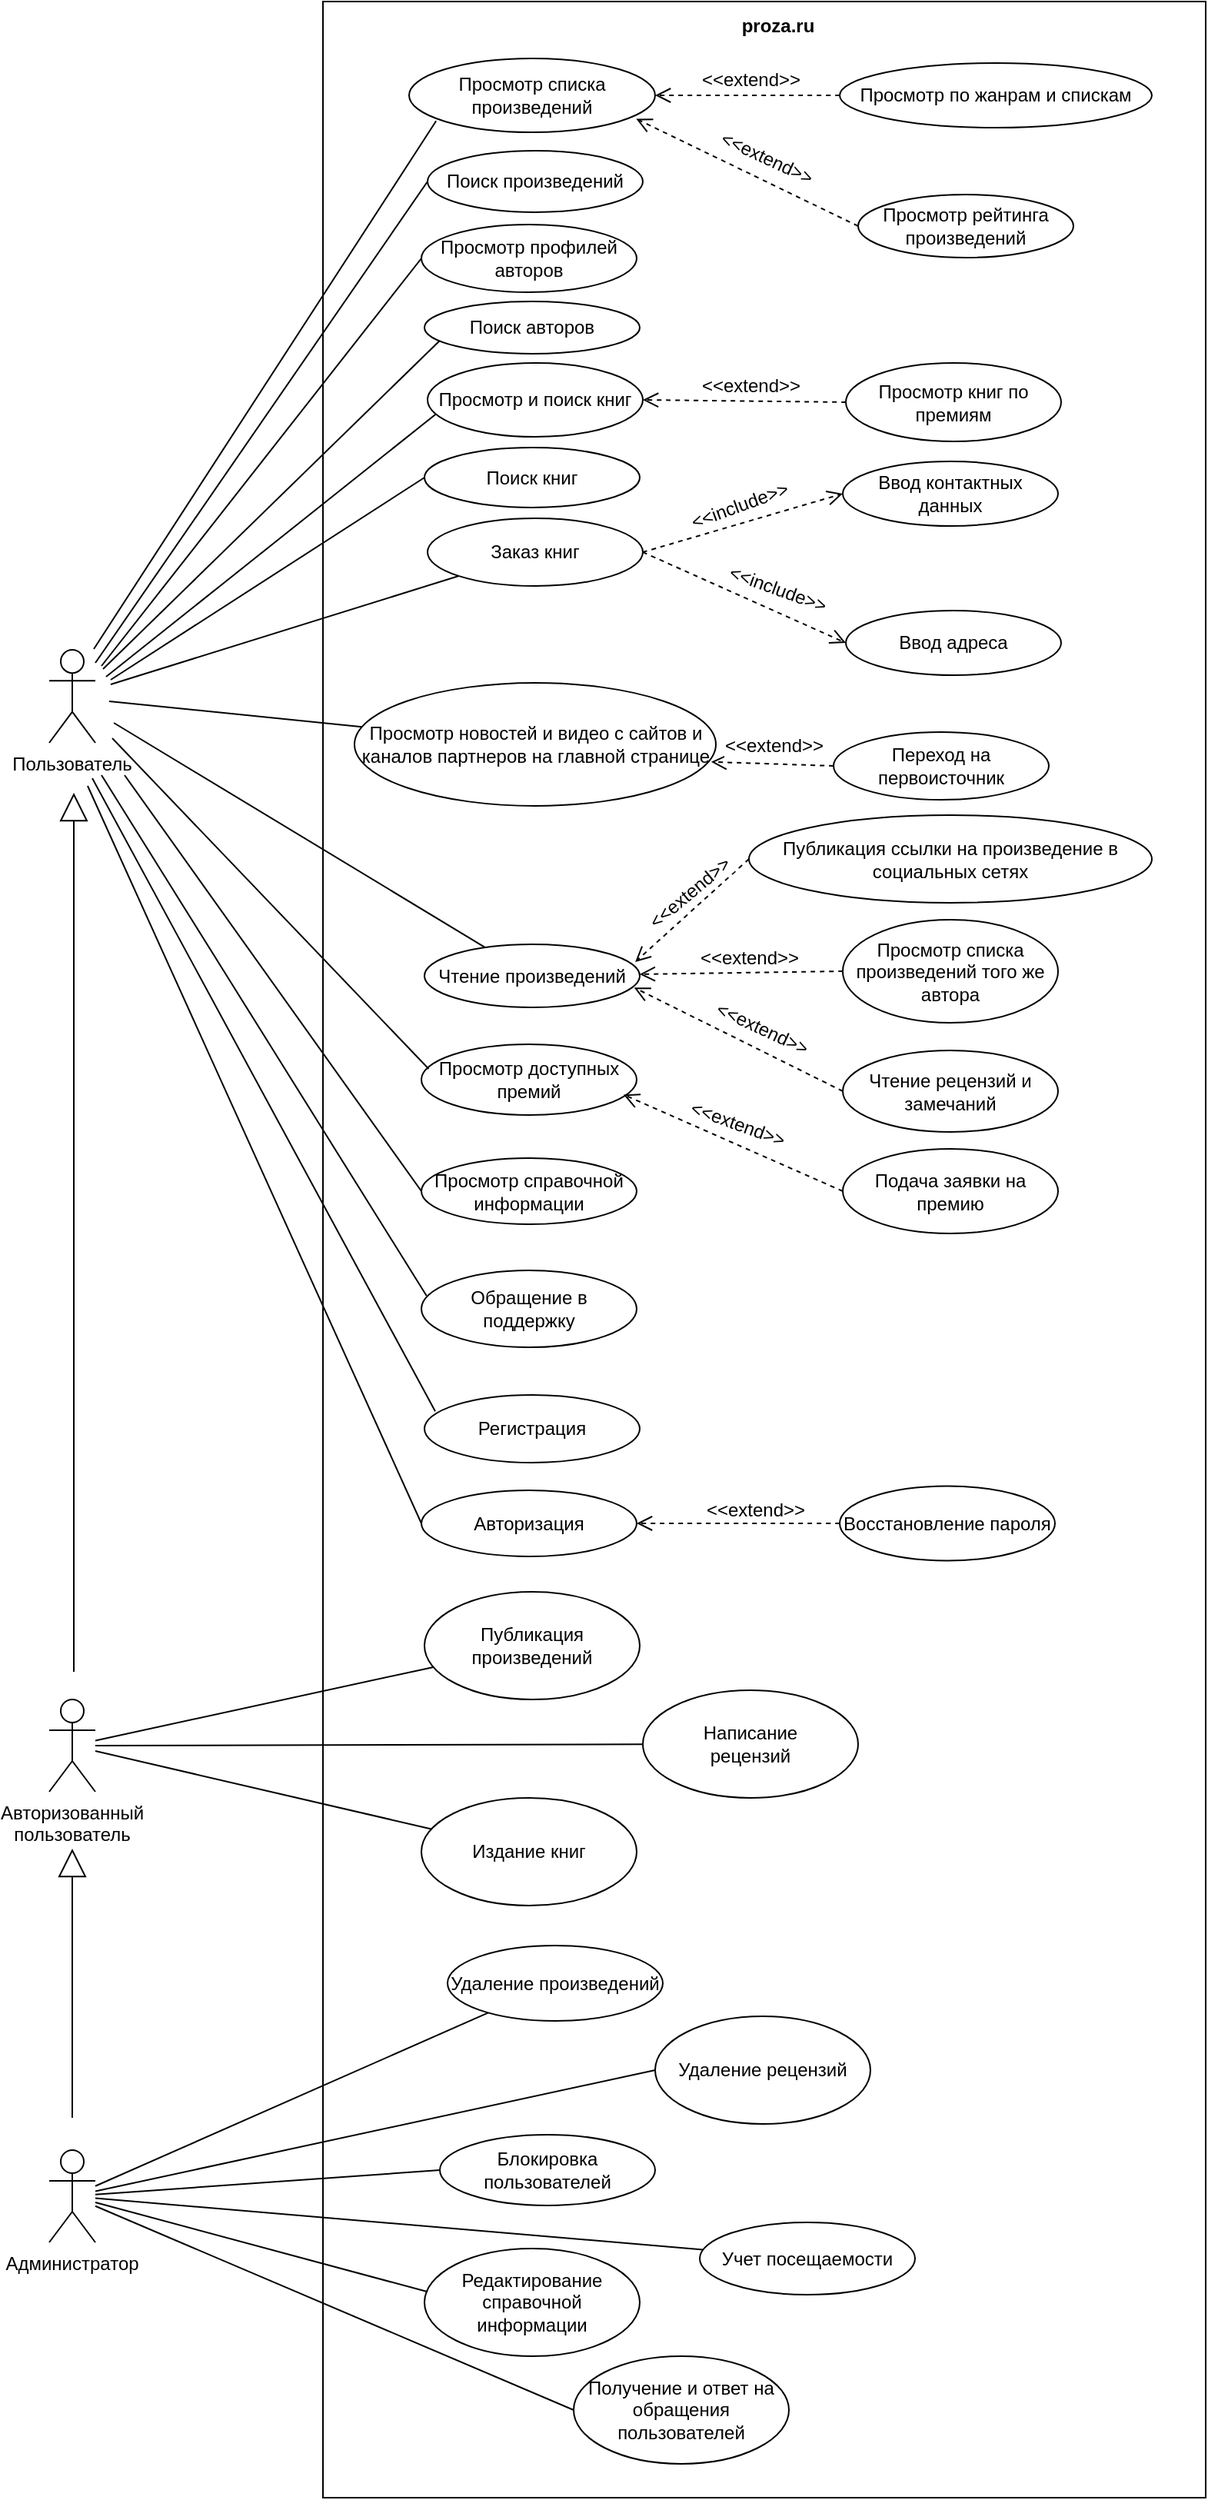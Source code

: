 <mxfile version="24.0.1" type="device">
  <diagram name="Страница — 1" id="JO36pzRj2_gK4qgUishE">
    <mxGraphModel dx="1002" dy="975" grid="0" gridSize="10" guides="1" tooltips="1" connect="1" arrows="1" fold="1" page="0" pageScale="1" pageWidth="827" pageHeight="1169" math="0" shadow="0">
      <root>
        <mxCell id="0" />
        <mxCell id="1" parent="0" />
        <mxCell id="spKhTgZMncL9TiQ3qz7_-2" value="" style="html=1;whiteSpace=wrap;fontSize=12;" parent="1" vertex="1">
          <mxGeometry x="231" y="-37" width="574" height="1623" as="geometry" />
        </mxCell>
        <mxCell id="spKhTgZMncL9TiQ3qz7_-3" value="proza.ru" style="text;align=center;fontStyle=1;verticalAlign=middle;spacingLeft=3;spacingRight=3;strokeColor=none;rotatable=0;points=[[0,0.5],[1,0.5]];portConstraint=eastwest;html=1;fontSize=12;whiteSpace=wrap;" parent="1" vertex="1">
          <mxGeometry x="486.5" y="-34" width="80" height="26" as="geometry" />
        </mxCell>
        <mxCell id="spKhTgZMncL9TiQ3qz7_-84" style="edgeStyle=none;curved=1;rounded=0;orthogonalLoop=1;jettySize=auto;html=1;fontSize=12;startSize=8;endSize=8;endArrow=none;endFill=0;" parent="1" source="spKhTgZMncL9TiQ3qz7_-4" target="spKhTgZMncL9TiQ3qz7_-56" edge="1">
          <mxGeometry relative="1" as="geometry" />
        </mxCell>
        <mxCell id="spKhTgZMncL9TiQ3qz7_-85" style="edgeStyle=none;curved=1;rounded=0;orthogonalLoop=1;jettySize=auto;html=1;entryX=0;entryY=0.5;entryDx=0;entryDy=0;fontSize=12;startSize=8;endSize=8;endArrow=none;endFill=0;" parent="1" source="spKhTgZMncL9TiQ3qz7_-4" target="spKhTgZMncL9TiQ3qz7_-57" edge="1">
          <mxGeometry relative="1" as="geometry" />
        </mxCell>
        <mxCell id="spKhTgZMncL9TiQ3qz7_-87" style="edgeStyle=none;curved=1;rounded=0;orthogonalLoop=1;jettySize=auto;html=1;fontSize=12;startSize=8;endSize=8;endArrow=none;endFill=0;" parent="1" source="spKhTgZMncL9TiQ3qz7_-4" target="spKhTgZMncL9TiQ3qz7_-59" edge="1">
          <mxGeometry relative="1" as="geometry" />
        </mxCell>
        <mxCell id="spKhTgZMncL9TiQ3qz7_-89" style="edgeStyle=none;curved=1;rounded=0;orthogonalLoop=1;jettySize=auto;html=1;entryX=0;entryY=0.5;entryDx=0;entryDy=0;fontSize=12;startSize=8;endSize=8;endArrow=none;endFill=0;" parent="1" source="spKhTgZMncL9TiQ3qz7_-4" target="spKhTgZMncL9TiQ3qz7_-61" edge="1">
          <mxGeometry relative="1" as="geometry" />
        </mxCell>
        <mxCell id="spKhTgZMncL9TiQ3qz7_-4" value="Администратор" style="shape=umlActor;verticalLabelPosition=bottom;verticalAlign=top;html=1;fontSize=12;whiteSpace=wrap;" parent="1" vertex="1">
          <mxGeometry x="53" y="1360" width="30" height="60" as="geometry" />
        </mxCell>
        <mxCell id="spKhTgZMncL9TiQ3qz7_-81" style="edgeStyle=none;curved=1;rounded=0;orthogonalLoop=1;jettySize=auto;html=1;fontSize=12;startSize=8;endSize=8;endArrow=none;endFill=0;" parent="1" source="spKhTgZMncL9TiQ3qz7_-5" target="spKhTgZMncL9TiQ3qz7_-53" edge="1">
          <mxGeometry relative="1" as="geometry" />
        </mxCell>
        <mxCell id="spKhTgZMncL9TiQ3qz7_-82" style="edgeStyle=none;curved=1;rounded=0;orthogonalLoop=1;jettySize=auto;html=1;fontSize=12;startSize=8;endSize=8;endArrow=none;endFill=0;" parent="1" source="spKhTgZMncL9TiQ3qz7_-5" target="spKhTgZMncL9TiQ3qz7_-54" edge="1">
          <mxGeometry relative="1" as="geometry" />
        </mxCell>
        <mxCell id="spKhTgZMncL9TiQ3qz7_-83" style="edgeStyle=none;curved=1;rounded=0;orthogonalLoop=1;jettySize=auto;html=1;fontSize=12;startSize=8;endSize=8;endArrow=none;endFill=0;" parent="1" source="spKhTgZMncL9TiQ3qz7_-5" target="spKhTgZMncL9TiQ3qz7_-55" edge="1">
          <mxGeometry relative="1" as="geometry" />
        </mxCell>
        <mxCell id="spKhTgZMncL9TiQ3qz7_-5" value="Авторизованный&lt;br style=&quot;font-size: 12px;&quot;&gt;пользователь" style="shape=umlActor;verticalLabelPosition=bottom;verticalAlign=top;html=1;fontSize=12;whiteSpace=wrap;" parent="1" vertex="1">
          <mxGeometry x="53" y="1067" width="30" height="60" as="geometry" />
        </mxCell>
        <mxCell id="spKhTgZMncL9TiQ3qz7_-69" style="edgeStyle=none;curved=1;rounded=0;orthogonalLoop=1;jettySize=auto;html=1;fontSize=12;startSize=8;endSize=8;endArrow=none;endFill=0;" parent="1" target="spKhTgZMncL9TiQ3qz7_-42" edge="1">
          <mxGeometry relative="1" as="geometry">
            <mxPoint x="92" y="418" as="sourcePoint" />
          </mxGeometry>
        </mxCell>
        <mxCell id="spKhTgZMncL9TiQ3qz7_-70" style="edgeStyle=none;curved=1;rounded=0;orthogonalLoop=1;jettySize=auto;html=1;fontSize=12;startSize=8;endSize=8;endArrow=none;endFill=0;" parent="1" target="spKhTgZMncL9TiQ3qz7_-37" edge="1">
          <mxGeometry relative="1" as="geometry">
            <mxPoint x="93" y="407" as="sourcePoint" />
          </mxGeometry>
        </mxCell>
        <mxCell id="spKhTgZMncL9TiQ3qz7_-72" style="edgeStyle=none;curved=1;rounded=0;orthogonalLoop=1;jettySize=auto;html=1;fontSize=12;startSize=8;endSize=8;endArrow=none;endFill=0;entryX=0.05;entryY=0.667;entryDx=0;entryDy=0;entryPerimeter=0;" parent="1" target="spKhTgZMncL9TiQ3qz7_-35" edge="1">
          <mxGeometry relative="1" as="geometry">
            <mxPoint x="90" y="402" as="sourcePoint" />
          </mxGeometry>
        </mxCell>
        <mxCell id="spKhTgZMncL9TiQ3qz7_-73" style="edgeStyle=none;curved=1;rounded=0;orthogonalLoop=1;jettySize=auto;html=1;fontSize=12;startSize=8;endSize=8;endArrow=none;endFill=0;entryX=0;entryY=0.5;entryDx=0;entryDy=0;" parent="1" target="spKhTgZMncL9TiQ3qz7_-30" edge="1">
          <mxGeometry relative="1" as="geometry">
            <mxPoint x="87" y="395" as="sourcePoint" />
          </mxGeometry>
        </mxCell>
        <mxCell id="spKhTgZMncL9TiQ3qz7_-75" style="edgeStyle=none;curved=1;rounded=0;orthogonalLoop=1;jettySize=auto;html=1;fontSize=12;startSize=8;endSize=8;endArrow=none;endFill=0;" parent="1" target="spKhTgZMncL9TiQ3qz7_-32" edge="1">
          <mxGeometry relative="1" as="geometry">
            <mxPoint x="95" y="432" as="sourcePoint" />
          </mxGeometry>
        </mxCell>
        <mxCell id="spKhTgZMncL9TiQ3qz7_-77" style="edgeStyle=none;curved=1;rounded=0;orthogonalLoop=1;jettySize=auto;html=1;entryX=0;entryY=0.5;entryDx=0;entryDy=0;fontSize=12;startSize=8;endSize=8;endArrow=none;endFill=0;" parent="1" target="spKhTgZMncL9TiQ3qz7_-48" edge="1">
          <mxGeometry relative="1" as="geometry">
            <mxPoint x="102" y="466" as="sourcePoint" />
          </mxGeometry>
        </mxCell>
        <mxCell id="spKhTgZMncL9TiQ3qz7_-80" style="edgeStyle=none;curved=1;rounded=0;orthogonalLoop=1;jettySize=auto;html=1;entryX=0;entryY=0.5;entryDx=0;entryDy=0;fontSize=12;startSize=8;endSize=8;endArrow=none;endFill=0;" parent="1" target="spKhTgZMncL9TiQ3qz7_-21" edge="1">
          <mxGeometry relative="1" as="geometry">
            <mxPoint x="78" y="473" as="sourcePoint" />
          </mxGeometry>
        </mxCell>
        <mxCell id="OfXRXTxxJcmv3w6tyaGp-3" style="rounded=0;orthogonalLoop=1;jettySize=auto;html=1;entryX=0;entryY=0.5;entryDx=0;entryDy=0;endArrow=none;endFill=0;" edge="1" parent="1" source="spKhTgZMncL9TiQ3qz7_-6" target="OfXRXTxxJcmv3w6tyaGp-1">
          <mxGeometry relative="1" as="geometry" />
        </mxCell>
        <mxCell id="OfXRXTxxJcmv3w6tyaGp-4" style="rounded=0;orthogonalLoop=1;jettySize=auto;html=1;entryX=0.07;entryY=0.753;entryDx=0;entryDy=0;endArrow=none;endFill=0;entryPerimeter=0;" edge="1" parent="1" target="OfXRXTxxJcmv3w6tyaGp-2">
          <mxGeometry relative="1" as="geometry">
            <mxPoint x="88" y="397" as="sourcePoint" />
          </mxGeometry>
        </mxCell>
        <mxCell id="OfXRXTxxJcmv3w6tyaGp-6" style="rounded=0;orthogonalLoop=1;jettySize=auto;html=1;entryX=0;entryY=0.5;entryDx=0;entryDy=0;endArrow=none;endFill=0;" edge="1" parent="1" target="OfXRXTxxJcmv3w6tyaGp-5">
          <mxGeometry relative="1" as="geometry">
            <mxPoint x="93" y="404" as="sourcePoint" />
          </mxGeometry>
        </mxCell>
        <mxCell id="spKhTgZMncL9TiQ3qz7_-6" value="Пользователь" style="shape=umlActor;verticalLabelPosition=bottom;verticalAlign=top;html=1;fontSize=12;whiteSpace=wrap;" parent="1" vertex="1">
          <mxGeometry x="53" y="384.5" width="30" height="60.5" as="geometry" />
        </mxCell>
        <mxCell id="spKhTgZMncL9TiQ3qz7_-12" value="" style="endArrow=block;endSize=16;endFill=0;html=1;rounded=0;fontSize=12;curved=1;" parent="1" edge="1">
          <mxGeometry width="160" relative="1" as="geometry">
            <mxPoint x="68" y="1339" as="sourcePoint" />
            <mxPoint x="68" y="1164" as="targetPoint" />
          </mxGeometry>
        </mxCell>
        <mxCell id="spKhTgZMncL9TiQ3qz7_-13" value="" style="endArrow=block;endSize=16;endFill=0;html=1;rounded=0;fontSize=12;curved=1;" parent="1" edge="1">
          <mxGeometry width="160" relative="1" as="geometry">
            <mxPoint x="69" y="1049" as="sourcePoint" />
            <mxPoint x="69" y="477.5" as="targetPoint" />
          </mxGeometry>
        </mxCell>
        <mxCell id="spKhTgZMncL9TiQ3qz7_-17" value="&lt;font style=&quot;font-size: 12px;&quot;&gt;Просмотр списка произведений&lt;/font&gt;" style="ellipse;whiteSpace=wrap;html=1;fontSize=12;" parent="1" vertex="1">
          <mxGeometry x="287" width="160" height="48" as="geometry" />
        </mxCell>
        <mxCell id="spKhTgZMncL9TiQ3qz7_-20" value="Регистрация" style="ellipse;whiteSpace=wrap;html=1;fontSize=12;" parent="1" vertex="1">
          <mxGeometry x="297" y="869" width="140" height="44" as="geometry" />
        </mxCell>
        <mxCell id="spKhTgZMncL9TiQ3qz7_-21" value="Авторизация" style="ellipse;whiteSpace=wrap;html=1;fontSize=12;" parent="1" vertex="1">
          <mxGeometry x="295" y="931" width="140" height="43" as="geometry" />
        </mxCell>
        <mxCell id="spKhTgZMncL9TiQ3qz7_-105" style="edgeStyle=none;curved=1;rounded=0;orthogonalLoop=1;jettySize=auto;html=1;exitX=0;exitY=0.5;exitDx=0;exitDy=0;entryX=1;entryY=0.5;entryDx=0;entryDy=0;fontSize=12;startSize=8;endSize=8;dashed=1;endArrow=open;endFill=0;" parent="1" source="spKhTgZMncL9TiQ3qz7_-22" target="spKhTgZMncL9TiQ3qz7_-17" edge="1">
          <mxGeometry relative="1" as="geometry" />
        </mxCell>
        <mxCell id="spKhTgZMncL9TiQ3qz7_-22" value="Просмотр по жанрам и спискам" style="ellipse;whiteSpace=wrap;html=1;fontSize=12;" parent="1" vertex="1">
          <mxGeometry x="567" y="3" width="203" height="42" as="geometry" />
        </mxCell>
        <mxCell id="spKhTgZMncL9TiQ3qz7_-91" value="" style="edgeStyle=none;curved=1;rounded=0;orthogonalLoop=1;jettySize=auto;html=1;fontSize=12;startSize=8;endSize=8;dashed=1;endArrow=open;endFill=0;" parent="1" source="spKhTgZMncL9TiQ3qz7_-23" target="spKhTgZMncL9TiQ3qz7_-21" edge="1">
          <mxGeometry relative="1" as="geometry" />
        </mxCell>
        <mxCell id="spKhTgZMncL9TiQ3qz7_-92" value="&lt;font style=&quot;font-size: 12px;&quot;&gt;&amp;lt;&amp;lt;extend&amp;gt;&amp;gt;&lt;/font&gt;" style="edgeLabel;html=1;align=center;verticalAlign=middle;resizable=0;points=[];fontSize=16;" parent="spKhTgZMncL9TiQ3qz7_-91" vertex="1" connectable="0">
          <mxGeometry x="-0.174" y="1" relative="1" as="geometry">
            <mxPoint x="-1" y="-12" as="offset" />
          </mxGeometry>
        </mxCell>
        <mxCell id="spKhTgZMncL9TiQ3qz7_-23" value="Восстановление пароля" style="ellipse;whiteSpace=wrap;html=1;fontSize=12;" parent="1" vertex="1">
          <mxGeometry x="567" y="928.25" width="140" height="48.5" as="geometry" />
        </mxCell>
        <mxCell id="spKhTgZMncL9TiQ3qz7_-104" style="edgeStyle=none;curved=1;rounded=0;orthogonalLoop=1;jettySize=auto;html=1;exitX=0;exitY=0.5;exitDx=0;exitDy=0;entryX=0.923;entryY=0.818;entryDx=0;entryDy=0;fontSize=12;startSize=8;endSize=8;dashed=1;endArrow=open;endFill=0;entryPerimeter=0;" parent="1" source="spKhTgZMncL9TiQ3qz7_-29" target="spKhTgZMncL9TiQ3qz7_-17" edge="1">
          <mxGeometry relative="1" as="geometry" />
        </mxCell>
        <mxCell id="spKhTgZMncL9TiQ3qz7_-29" value="Просмотр рейтинга произведений" style="ellipse;whiteSpace=wrap;html=1;fontSize=12;" parent="1" vertex="1">
          <mxGeometry x="579" y="88.5" width="140" height="41" as="geometry" />
        </mxCell>
        <mxCell id="spKhTgZMncL9TiQ3qz7_-30" value="Просмотр профилей авторов" style="ellipse;whiteSpace=wrap;html=1;fontSize=12;" parent="1" vertex="1">
          <mxGeometry x="295" y="108" width="140" height="44" as="geometry" />
        </mxCell>
        <mxCell id="spKhTgZMncL9TiQ3qz7_-32" value="Чтение произведений" style="ellipse;whiteSpace=wrap;html=1;fontSize=12;" parent="1" vertex="1">
          <mxGeometry x="297" y="576" width="140" height="41" as="geometry" />
        </mxCell>
        <mxCell id="spKhTgZMncL9TiQ3qz7_-96" style="edgeStyle=none;curved=1;rounded=0;orthogonalLoop=1;jettySize=auto;html=1;exitX=0;exitY=0.5;exitDx=0;exitDy=0;fontSize=12;startSize=8;endSize=8;dashed=1;endArrow=open;endFill=0;" parent="1" source="spKhTgZMncL9TiQ3qz7_-33" target="spKhTgZMncL9TiQ3qz7_-32" edge="1">
          <mxGeometry relative="1" as="geometry" />
        </mxCell>
        <mxCell id="spKhTgZMncL9TiQ3qz7_-33" value="Просмотр списка произведений того же автора" style="ellipse;whiteSpace=wrap;html=1;fontSize=12;" parent="1" vertex="1">
          <mxGeometry x="569" y="560" width="140" height="67" as="geometry" />
        </mxCell>
        <mxCell id="spKhTgZMncL9TiQ3qz7_-34" value="Публикация ссылки на произведение в социальных сетях" style="ellipse;whiteSpace=wrap;html=1;fontSize=12;" parent="1" vertex="1">
          <mxGeometry x="508" y="492" width="262" height="57" as="geometry" />
        </mxCell>
        <mxCell id="spKhTgZMncL9TiQ3qz7_-35" value="Просмотр и поиск книг" style="ellipse;whiteSpace=wrap;html=1;fontSize=12;" parent="1" vertex="1">
          <mxGeometry x="299" y="198" width="140" height="48" as="geometry" />
        </mxCell>
        <mxCell id="spKhTgZMncL9TiQ3qz7_-102" style="edgeStyle=none;curved=1;rounded=0;orthogonalLoop=1;jettySize=auto;html=1;exitX=0;exitY=0.5;exitDx=0;exitDy=0;entryX=1;entryY=0.5;entryDx=0;entryDy=0;fontSize=12;startSize=8;endSize=8;dashed=1;endArrow=open;endFill=0;" parent="1" source="spKhTgZMncL9TiQ3qz7_-36" target="spKhTgZMncL9TiQ3qz7_-35" edge="1">
          <mxGeometry relative="1" as="geometry" />
        </mxCell>
        <mxCell id="spKhTgZMncL9TiQ3qz7_-36" value="Просмотр книг по премиям" style="ellipse;whiteSpace=wrap;html=1;fontSize=12;" parent="1" vertex="1">
          <mxGeometry x="571" y="198" width="140" height="51" as="geometry" />
        </mxCell>
        <mxCell id="spKhTgZMncL9TiQ3qz7_-99" style="edgeStyle=none;curved=1;rounded=0;orthogonalLoop=1;jettySize=auto;html=1;exitX=1;exitY=0.5;exitDx=0;exitDy=0;entryX=0;entryY=0.5;entryDx=0;entryDy=0;fontSize=12;startSize=8;endSize=8;dashed=1;endArrow=open;endFill=0;" parent="1" source="spKhTgZMncL9TiQ3qz7_-37" target="spKhTgZMncL9TiQ3qz7_-39" edge="1">
          <mxGeometry relative="1" as="geometry" />
        </mxCell>
        <mxCell id="spKhTgZMncL9TiQ3qz7_-101" style="edgeStyle=none;curved=1;rounded=0;orthogonalLoop=1;jettySize=auto;html=1;exitX=1;exitY=0.5;exitDx=0;exitDy=0;entryX=0;entryY=0.5;entryDx=0;entryDy=0;fontSize=12;startSize=8;endSize=8;dashed=1;endArrow=open;endFill=0;" parent="1" source="spKhTgZMncL9TiQ3qz7_-37" target="spKhTgZMncL9TiQ3qz7_-38" edge="1">
          <mxGeometry relative="1" as="geometry" />
        </mxCell>
        <mxCell id="spKhTgZMncL9TiQ3qz7_-37" value="Заказ книг" style="ellipse;whiteSpace=wrap;html=1;fontSize=12;" parent="1" vertex="1">
          <mxGeometry x="299" y="299" width="140" height="44" as="geometry" />
        </mxCell>
        <mxCell id="spKhTgZMncL9TiQ3qz7_-38" value="Ввод контактных данных" style="ellipse;whiteSpace=wrap;html=1;fontSize=12;" parent="1" vertex="1">
          <mxGeometry x="569" y="262" width="140" height="42" as="geometry" />
        </mxCell>
        <mxCell id="spKhTgZMncL9TiQ3qz7_-39" value="Ввод адреса" style="ellipse;whiteSpace=wrap;html=1;fontSize=12;" parent="1" vertex="1">
          <mxGeometry x="571" y="359" width="140" height="42" as="geometry" />
        </mxCell>
        <mxCell id="spKhTgZMncL9TiQ3qz7_-41" value="Чтение рецензий и замечаний" style="ellipse;whiteSpace=wrap;html=1;fontSize=12;" parent="1" vertex="1">
          <mxGeometry x="569" y="645" width="140" height="53" as="geometry" />
        </mxCell>
        <mxCell id="spKhTgZMncL9TiQ3qz7_-42" value="Просмотр новостей и видео с сайтов и каналов партнеров на главной странице" style="ellipse;whiteSpace=wrap;html=1;fontSize=12;" parent="1" vertex="1">
          <mxGeometry x="251.5" y="406" width="235" height="80" as="geometry" />
        </mxCell>
        <mxCell id="spKhTgZMncL9TiQ3qz7_-43" value="Переход на первоисточник" style="ellipse;whiteSpace=wrap;html=1;fontSize=12;" parent="1" vertex="1">
          <mxGeometry x="563" y="438" width="140" height="44" as="geometry" />
        </mxCell>
        <mxCell id="spKhTgZMncL9TiQ3qz7_-44" value="Просмотр доступных премий" style="ellipse;whiteSpace=wrap;html=1;fontSize=12;" parent="1" vertex="1">
          <mxGeometry x="295" y="641" width="140" height="46" as="geometry" />
        </mxCell>
        <mxCell id="spKhTgZMncL9TiQ3qz7_-45" value="Подача заявки на премию" style="ellipse;whiteSpace=wrap;html=1;fontSize=12;" parent="1" vertex="1">
          <mxGeometry x="569" y="709" width="140" height="55" as="geometry" />
        </mxCell>
        <mxCell id="spKhTgZMncL9TiQ3qz7_-48" value="Просмотр справочной информации" style="ellipse;whiteSpace=wrap;html=1;fontSize=12;" parent="1" vertex="1">
          <mxGeometry x="295" y="715" width="140" height="43" as="geometry" />
        </mxCell>
        <mxCell id="spKhTgZMncL9TiQ3qz7_-49" value="Обращение в поддержку" style="ellipse;whiteSpace=wrap;html=1;fontSize=12;" parent="1" vertex="1">
          <mxGeometry x="295" y="788" width="140" height="50" as="geometry" />
        </mxCell>
        <mxCell id="spKhTgZMncL9TiQ3qz7_-53" value="Публикация произведений" style="ellipse;whiteSpace=wrap;html=1;fontSize=12;" parent="1" vertex="1">
          <mxGeometry x="297" y="997" width="140" height="70" as="geometry" />
        </mxCell>
        <mxCell id="spKhTgZMncL9TiQ3qz7_-54" value="Написание &lt;br&gt;рецензий" style="ellipse;whiteSpace=wrap;html=1;fontSize=12;" parent="1" vertex="1">
          <mxGeometry x="439" y="1061" width="140" height="70" as="geometry" />
        </mxCell>
        <mxCell id="spKhTgZMncL9TiQ3qz7_-55" value="Издание книг" style="ellipse;whiteSpace=wrap;html=1;fontSize=12;" parent="1" vertex="1">
          <mxGeometry x="295" y="1131" width="140" height="70" as="geometry" />
        </mxCell>
        <mxCell id="spKhTgZMncL9TiQ3qz7_-56" value="Удаление произведений" style="ellipse;whiteSpace=wrap;html=1;fontSize=12;" parent="1" vertex="1">
          <mxGeometry x="312" y="1227" width="140" height="49" as="geometry" />
        </mxCell>
        <mxCell id="spKhTgZMncL9TiQ3qz7_-57" value="Удаление рецензий" style="ellipse;whiteSpace=wrap;html=1;fontSize=12;" parent="1" vertex="1">
          <mxGeometry x="447" y="1273" width="140" height="70" as="geometry" />
        </mxCell>
        <mxCell id="spKhTgZMncL9TiQ3qz7_-58" value="Блокировка пользователей" style="ellipse;whiteSpace=wrap;html=1;fontSize=12;" parent="1" vertex="1">
          <mxGeometry x="307" y="1350" width="140" height="46" as="geometry" />
        </mxCell>
        <mxCell id="spKhTgZMncL9TiQ3qz7_-59" value="Учет посещаемости" style="ellipse;whiteSpace=wrap;html=1;fontSize=12;" parent="1" vertex="1">
          <mxGeometry x="476" y="1407" width="140" height="47" as="geometry" />
        </mxCell>
        <mxCell id="spKhTgZMncL9TiQ3qz7_-60" value="Редактирование справочной информации" style="ellipse;whiteSpace=wrap;html=1;fontSize=12;" parent="1" vertex="1">
          <mxGeometry x="297" y="1424" width="140" height="70" as="geometry" />
        </mxCell>
        <mxCell id="spKhTgZMncL9TiQ3qz7_-61" value="Получение и ответ на обращения пользователей" style="ellipse;whiteSpace=wrap;html=1;fontSize=12;" parent="1" vertex="1">
          <mxGeometry x="394" y="1494" width="140" height="70" as="geometry" />
        </mxCell>
        <mxCell id="spKhTgZMncL9TiQ3qz7_-74" style="edgeStyle=none;curved=1;rounded=0;orthogonalLoop=1;jettySize=auto;html=1;entryX=0.11;entryY=0.847;entryDx=0;entryDy=0;entryPerimeter=0;fontSize=12;startSize=8;endSize=8;endArrow=none;endFill=0;" parent="1" target="spKhTgZMncL9TiQ3qz7_-17" edge="1">
          <mxGeometry relative="1" as="geometry">
            <mxPoint x="82" y="384" as="sourcePoint" />
          </mxGeometry>
        </mxCell>
        <mxCell id="spKhTgZMncL9TiQ3qz7_-76" style="edgeStyle=none;curved=1;rounded=0;orthogonalLoop=1;jettySize=auto;html=1;entryX=0.034;entryY=0.348;entryDx=0;entryDy=0;entryPerimeter=0;fontSize=12;startSize=8;endSize=8;endArrow=none;endFill=0;" parent="1" target="spKhTgZMncL9TiQ3qz7_-44" edge="1">
          <mxGeometry relative="1" as="geometry">
            <mxPoint x="94" y="442" as="sourcePoint" />
          </mxGeometry>
        </mxCell>
        <mxCell id="spKhTgZMncL9TiQ3qz7_-78" style="edgeStyle=none;curved=1;rounded=0;orthogonalLoop=1;jettySize=auto;html=1;entryX=0.024;entryY=0.33;entryDx=0;entryDy=0;entryPerimeter=0;fontSize=12;startSize=8;endSize=8;endArrow=none;endFill=0;" parent="1" target="spKhTgZMncL9TiQ3qz7_-49" edge="1">
          <mxGeometry relative="1" as="geometry">
            <mxPoint x="87" y="466" as="sourcePoint" />
          </mxGeometry>
        </mxCell>
        <mxCell id="spKhTgZMncL9TiQ3qz7_-79" style="edgeStyle=none;curved=1;rounded=0;orthogonalLoop=1;jettySize=auto;html=1;entryX=0.05;entryY=0.241;entryDx=0;entryDy=0;entryPerimeter=0;fontSize=12;startSize=8;endSize=8;endArrow=none;endFill=0;" parent="1" target="spKhTgZMncL9TiQ3qz7_-20" edge="1">
          <mxGeometry relative="1" as="geometry">
            <mxPoint x="81" y="468" as="sourcePoint" />
          </mxGeometry>
        </mxCell>
        <mxCell id="spKhTgZMncL9TiQ3qz7_-86" style="edgeStyle=none;curved=1;rounded=0;orthogonalLoop=1;jettySize=auto;html=1;entryX=0;entryY=0.5;entryDx=0;entryDy=0;fontSize=12;startSize=8;endSize=8;endArrow=none;endFill=0;" parent="1" source="spKhTgZMncL9TiQ3qz7_-4" target="spKhTgZMncL9TiQ3qz7_-58" edge="1">
          <mxGeometry relative="1" as="geometry" />
        </mxCell>
        <mxCell id="spKhTgZMncL9TiQ3qz7_-88" style="edgeStyle=none;curved=1;rounded=0;orthogonalLoop=1;jettySize=auto;html=1;entryX=0.015;entryY=0.402;entryDx=0;entryDy=0;entryPerimeter=0;fontSize=12;startSize=8;endSize=8;endArrow=none;endFill=0;" parent="1" source="spKhTgZMncL9TiQ3qz7_-4" target="spKhTgZMncL9TiQ3qz7_-60" edge="1">
          <mxGeometry relative="1" as="geometry" />
        </mxCell>
        <mxCell id="spKhTgZMncL9TiQ3qz7_-94" style="edgeStyle=none;curved=1;rounded=0;orthogonalLoop=1;jettySize=auto;html=1;exitX=0;exitY=0.5;exitDx=0;exitDy=0;entryX=0.939;entryY=0.711;entryDx=0;entryDy=0;entryPerimeter=0;fontSize=12;startSize=8;endSize=8;dashed=1;endArrow=open;endFill=0;" parent="1" source="spKhTgZMncL9TiQ3qz7_-45" target="spKhTgZMncL9TiQ3qz7_-44" edge="1">
          <mxGeometry relative="1" as="geometry" />
        </mxCell>
        <mxCell id="spKhTgZMncL9TiQ3qz7_-95" style="edgeStyle=none;curved=1;rounded=0;orthogonalLoop=1;jettySize=auto;html=1;exitX=0;exitY=0.5;exitDx=0;exitDy=0;entryX=0.974;entryY=0.686;entryDx=0;entryDy=0;entryPerimeter=0;fontSize=12;startSize=8;endSize=8;dashed=1;endArrow=open;endFill=0;" parent="1" source="spKhTgZMncL9TiQ3qz7_-41" target="spKhTgZMncL9TiQ3qz7_-32" edge="1">
          <mxGeometry relative="1" as="geometry" />
        </mxCell>
        <mxCell id="spKhTgZMncL9TiQ3qz7_-97" style="edgeStyle=none;curved=1;rounded=0;orthogonalLoop=1;jettySize=auto;html=1;exitX=0;exitY=0.5;exitDx=0;exitDy=0;entryX=0.979;entryY=0.279;entryDx=0;entryDy=0;entryPerimeter=0;fontSize=12;startSize=8;endSize=8;dashed=1;endArrow=open;endFill=0;" parent="1" source="spKhTgZMncL9TiQ3qz7_-34" target="spKhTgZMncL9TiQ3qz7_-32" edge="1">
          <mxGeometry relative="1" as="geometry" />
        </mxCell>
        <mxCell id="spKhTgZMncL9TiQ3qz7_-98" style="edgeStyle=none;curved=1;rounded=0;orthogonalLoop=1;jettySize=auto;html=1;exitX=0;exitY=0.5;exitDx=0;exitDy=0;entryX=0.987;entryY=0.642;entryDx=0;entryDy=0;entryPerimeter=0;fontSize=12;startSize=8;endSize=8;dashed=1;endArrow=open;endFill=0;" parent="1" source="spKhTgZMncL9TiQ3qz7_-43" target="spKhTgZMncL9TiQ3qz7_-42" edge="1">
          <mxGeometry relative="1" as="geometry" />
        </mxCell>
        <mxCell id="spKhTgZMncL9TiQ3qz7_-107" value="&lt;font style=&quot;font-size: 12px;&quot;&gt;&amp;lt;&amp;lt;extend&amp;gt;&amp;gt;&lt;/font&gt;" style="edgeLabel;html=1;align=center;verticalAlign=middle;resizable=0;points=[];fontSize=16;rotation=20;" parent="1" vertex="1" connectable="0">
          <mxGeometry x="500.997" y="691" as="geometry" />
        </mxCell>
        <mxCell id="spKhTgZMncL9TiQ3qz7_-108" value="&lt;font style=&quot;font-size: 12px;&quot;&gt;&amp;lt;&amp;lt;extend&amp;gt;&amp;gt;&lt;/font&gt;" style="edgeLabel;html=1;align=center;verticalAlign=middle;resizable=0;points=[];fontSize=16;" parent="1" vertex="1" connectable="0">
          <mxGeometry x="507.997" y="583" as="geometry" />
        </mxCell>
        <mxCell id="spKhTgZMncL9TiQ3qz7_-109" value="&lt;font style=&quot;font-size: 12px;&quot;&gt;&amp;lt;&amp;lt;extend&amp;gt;&amp;gt;&lt;/font&gt;" style="edgeLabel;html=1;align=center;verticalAlign=middle;resizable=0;points=[];fontSize=16;" parent="1" vertex="1" connectable="0">
          <mxGeometry x="523.997" y="444.5" as="geometry" />
        </mxCell>
        <mxCell id="spKhTgZMncL9TiQ3qz7_-110" value="&lt;font style=&quot;font-size: 12px;&quot;&gt;&amp;lt;&amp;lt;extend&amp;gt;&amp;gt;&lt;/font&gt;" style="edgeLabel;html=1;align=center;verticalAlign=middle;resizable=0;points=[];fontSize=16;" parent="1" vertex="1" connectable="0">
          <mxGeometry x="508.997" y="211" as="geometry" />
        </mxCell>
        <mxCell id="spKhTgZMncL9TiQ3qz7_-111" value="&lt;font style=&quot;font-size: 12px;&quot;&gt;&amp;lt;&amp;lt;extend&amp;gt;&amp;gt;&lt;/font&gt;" style="edgeLabel;html=1;align=center;verticalAlign=middle;resizable=0;points=[];fontSize=16;rotation=25;" parent="1" vertex="1" connectable="0">
          <mxGeometry x="519.997" y="63" as="geometry" />
        </mxCell>
        <mxCell id="spKhTgZMncL9TiQ3qz7_-112" value="&lt;font style=&quot;font-size: 12px;&quot;&gt;&amp;lt;&amp;lt;extend&amp;gt;&amp;gt;&lt;/font&gt;" style="edgeLabel;html=1;align=center;verticalAlign=middle;resizable=0;points=[];fontSize=16;" parent="1" vertex="1" connectable="0">
          <mxGeometry x="508.997" y="12" as="geometry" />
        </mxCell>
        <mxCell id="spKhTgZMncL9TiQ3qz7_-113" value="&lt;font style=&quot;font-size: 12px;&quot;&gt;&amp;lt;&amp;lt;extend&amp;gt;&amp;gt;&lt;/font&gt;" style="edgeLabel;html=1;align=center;verticalAlign=middle;resizable=0;points=[];fontSize=16;rotation=25;" parent="1" vertex="1" connectable="0">
          <mxGeometry x="516.997" y="629" as="geometry" />
        </mxCell>
        <mxCell id="spKhTgZMncL9TiQ3qz7_-114" value="&lt;font style=&quot;font-size: 12px;&quot;&gt;&amp;lt;&amp;lt;extend&amp;gt;&amp;gt;&lt;/font&gt;" style="edgeLabel;html=1;align=center;verticalAlign=middle;resizable=0;points=[];fontSize=16;rotation=-40;" parent="1" vertex="1" connectable="0">
          <mxGeometry x="467.997" y="541" as="geometry" />
        </mxCell>
        <mxCell id="spKhTgZMncL9TiQ3qz7_-115" value="&lt;font style=&quot;font-size: 12px;&quot;&gt;&amp;lt;&amp;lt;include&amp;gt;&amp;gt;&lt;/font&gt;" style="edgeLabel;html=1;align=center;verticalAlign=middle;resizable=0;points=[];fontSize=16;rotation=20;" parent="1" vertex="1" connectable="0">
          <mxGeometry x="526.497" y="343" as="geometry" />
        </mxCell>
        <mxCell id="spKhTgZMncL9TiQ3qz7_-117" value="&lt;font style=&quot;font-size: 12px;&quot;&gt;&amp;lt;&amp;lt;include&amp;gt;&amp;gt;&lt;/font&gt;" style="edgeLabel;html=1;align=center;verticalAlign=middle;resizable=0;points=[];fontSize=16;rotation=-20;" parent="1" vertex="1" connectable="0">
          <mxGeometry x="500.997" y="289" as="geometry" />
        </mxCell>
        <mxCell id="OfXRXTxxJcmv3w6tyaGp-1" value="Поиск произведений" style="ellipse;whiteSpace=wrap;html=1;" vertex="1" parent="1">
          <mxGeometry x="299" y="60" width="140" height="40" as="geometry" />
        </mxCell>
        <mxCell id="OfXRXTxxJcmv3w6tyaGp-2" value="Поиск авторов" style="ellipse;whiteSpace=wrap;html=1;" vertex="1" parent="1">
          <mxGeometry x="297" y="158" width="140" height="34" as="geometry" />
        </mxCell>
        <mxCell id="OfXRXTxxJcmv3w6tyaGp-5" value="Поиск книг" style="ellipse;whiteSpace=wrap;html=1;" vertex="1" parent="1">
          <mxGeometry x="297" y="253" width="140" height="39" as="geometry" />
        </mxCell>
      </root>
    </mxGraphModel>
  </diagram>
</mxfile>
